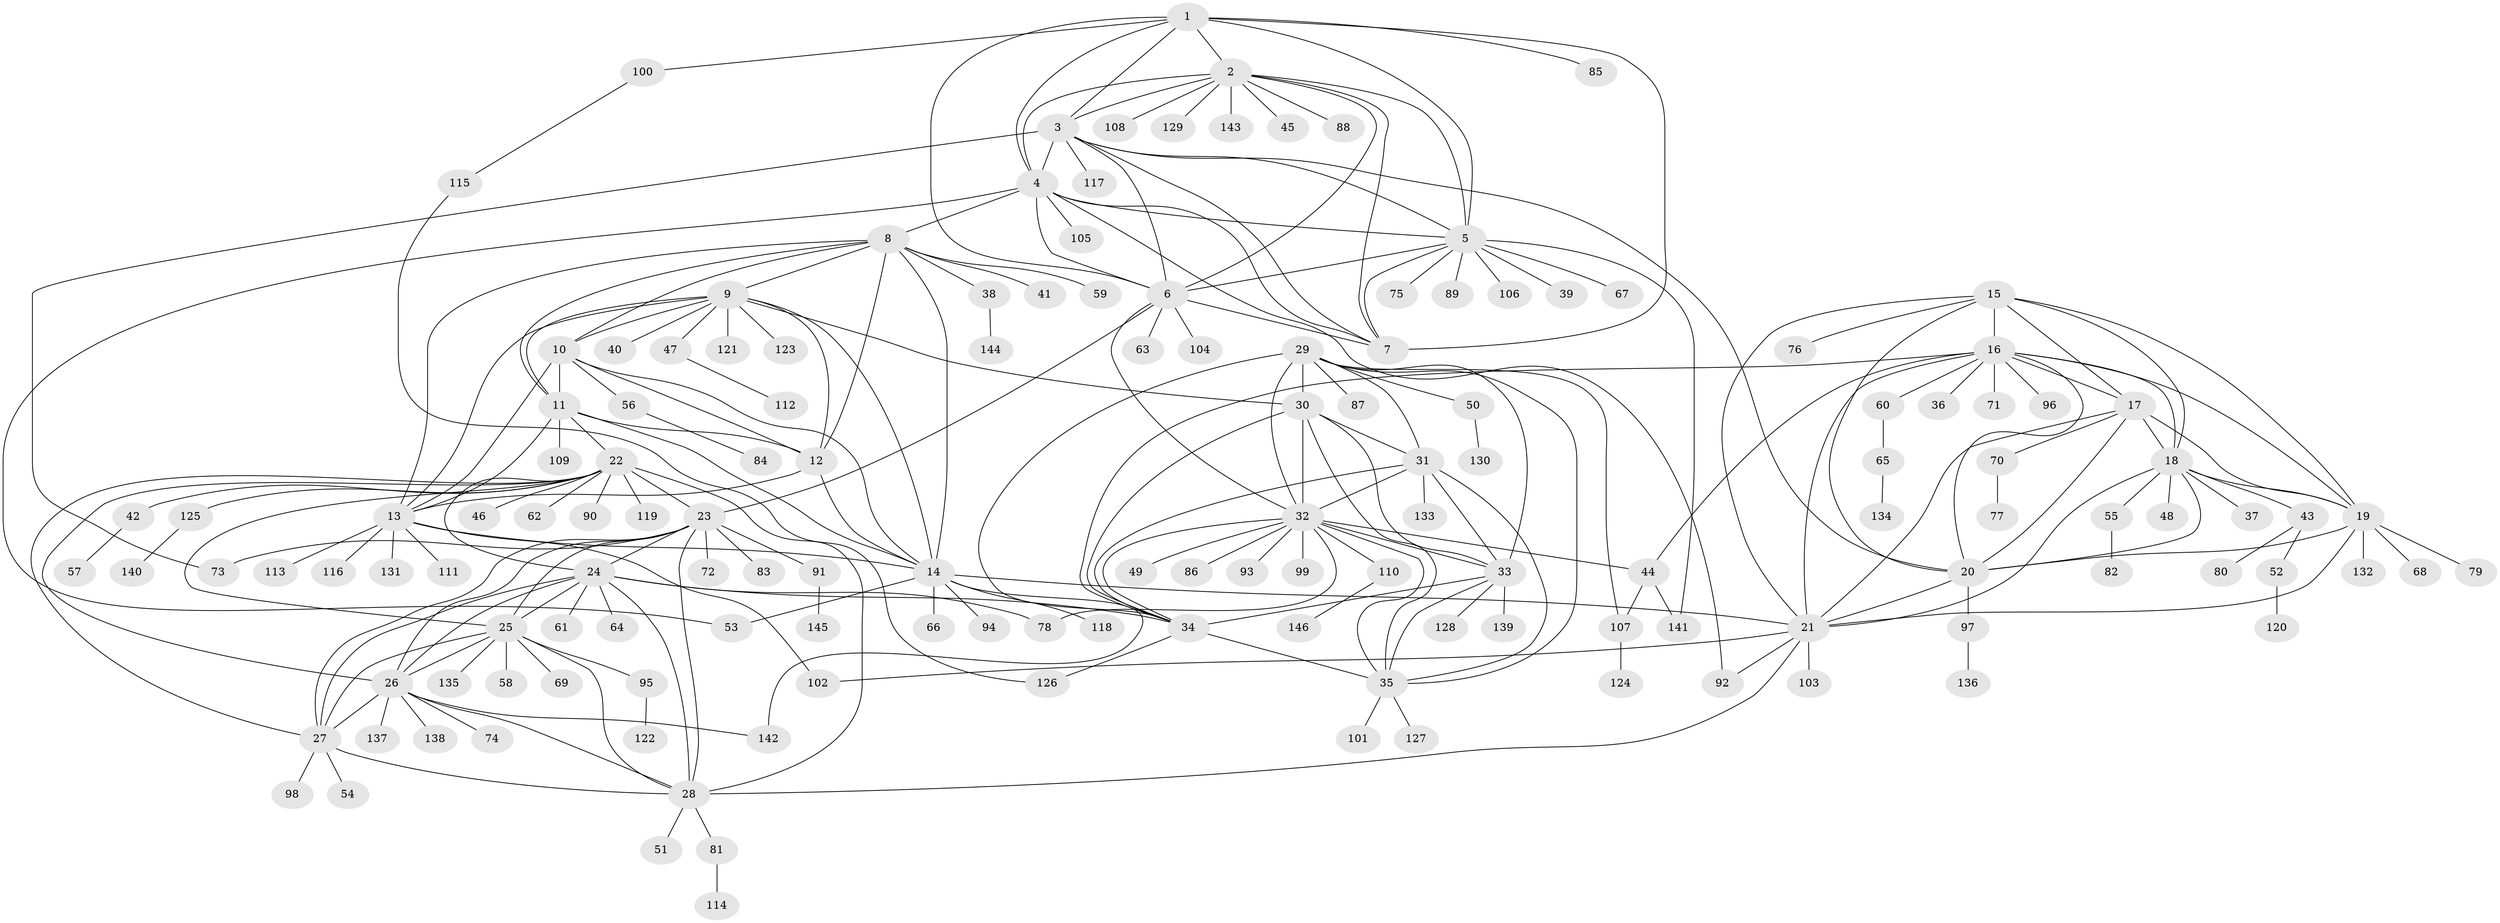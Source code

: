// Generated by graph-tools (version 1.1) at 2025/55/03/09/25 04:55:21]
// undirected, 146 vertices, 236 edges
graph export_dot {
graph [start="1"]
  node [color=gray90,style=filled];
  1;
  2;
  3;
  4;
  5;
  6;
  7;
  8;
  9;
  10;
  11;
  12;
  13;
  14;
  15;
  16;
  17;
  18;
  19;
  20;
  21;
  22;
  23;
  24;
  25;
  26;
  27;
  28;
  29;
  30;
  31;
  32;
  33;
  34;
  35;
  36;
  37;
  38;
  39;
  40;
  41;
  42;
  43;
  44;
  45;
  46;
  47;
  48;
  49;
  50;
  51;
  52;
  53;
  54;
  55;
  56;
  57;
  58;
  59;
  60;
  61;
  62;
  63;
  64;
  65;
  66;
  67;
  68;
  69;
  70;
  71;
  72;
  73;
  74;
  75;
  76;
  77;
  78;
  79;
  80;
  81;
  82;
  83;
  84;
  85;
  86;
  87;
  88;
  89;
  90;
  91;
  92;
  93;
  94;
  95;
  96;
  97;
  98;
  99;
  100;
  101;
  102;
  103;
  104;
  105;
  106;
  107;
  108;
  109;
  110;
  111;
  112;
  113;
  114;
  115;
  116;
  117;
  118;
  119;
  120;
  121;
  122;
  123;
  124;
  125;
  126;
  127;
  128;
  129;
  130;
  131;
  132;
  133;
  134;
  135;
  136;
  137;
  138;
  139;
  140;
  141;
  142;
  143;
  144;
  145;
  146;
  1 -- 2;
  1 -- 3;
  1 -- 4;
  1 -- 5;
  1 -- 6;
  1 -- 7;
  1 -- 85;
  1 -- 100;
  2 -- 3;
  2 -- 4;
  2 -- 5;
  2 -- 6;
  2 -- 7;
  2 -- 45;
  2 -- 88;
  2 -- 108;
  2 -- 129;
  2 -- 143;
  3 -- 4;
  3 -- 5;
  3 -- 6;
  3 -- 7;
  3 -- 20;
  3 -- 73;
  3 -- 117;
  4 -- 5;
  4 -- 6;
  4 -- 7;
  4 -- 8;
  4 -- 53;
  4 -- 92;
  4 -- 105;
  5 -- 6;
  5 -- 7;
  5 -- 39;
  5 -- 67;
  5 -- 75;
  5 -- 89;
  5 -- 106;
  5 -- 141;
  6 -- 7;
  6 -- 23;
  6 -- 32;
  6 -- 63;
  6 -- 104;
  8 -- 9;
  8 -- 10;
  8 -- 11;
  8 -- 12;
  8 -- 13;
  8 -- 14;
  8 -- 38;
  8 -- 41;
  8 -- 59;
  9 -- 10;
  9 -- 11;
  9 -- 12;
  9 -- 13;
  9 -- 14;
  9 -- 30;
  9 -- 40;
  9 -- 47;
  9 -- 121;
  9 -- 123;
  10 -- 11;
  10 -- 12;
  10 -- 13;
  10 -- 14;
  10 -- 56;
  11 -- 12;
  11 -- 13;
  11 -- 14;
  11 -- 22;
  11 -- 109;
  12 -- 13;
  12 -- 14;
  13 -- 14;
  13 -- 102;
  13 -- 111;
  13 -- 113;
  13 -- 116;
  13 -- 131;
  14 -- 21;
  14 -- 53;
  14 -- 66;
  14 -- 94;
  14 -- 118;
  14 -- 142;
  15 -- 16;
  15 -- 17;
  15 -- 18;
  15 -- 19;
  15 -- 20;
  15 -- 21;
  15 -- 76;
  16 -- 17;
  16 -- 18;
  16 -- 19;
  16 -- 20;
  16 -- 21;
  16 -- 34;
  16 -- 36;
  16 -- 44;
  16 -- 60;
  16 -- 71;
  16 -- 96;
  17 -- 18;
  17 -- 19;
  17 -- 20;
  17 -- 21;
  17 -- 70;
  18 -- 19;
  18 -- 20;
  18 -- 21;
  18 -- 37;
  18 -- 43;
  18 -- 48;
  18 -- 55;
  19 -- 20;
  19 -- 21;
  19 -- 68;
  19 -- 79;
  19 -- 132;
  20 -- 21;
  20 -- 97;
  21 -- 28;
  21 -- 92;
  21 -- 102;
  21 -- 103;
  22 -- 23;
  22 -- 24;
  22 -- 25;
  22 -- 26;
  22 -- 27;
  22 -- 28;
  22 -- 42;
  22 -- 46;
  22 -- 62;
  22 -- 90;
  22 -- 119;
  22 -- 125;
  23 -- 24;
  23 -- 25;
  23 -- 26;
  23 -- 27;
  23 -- 28;
  23 -- 72;
  23 -- 73;
  23 -- 83;
  23 -- 91;
  24 -- 25;
  24 -- 26;
  24 -- 27;
  24 -- 28;
  24 -- 34;
  24 -- 61;
  24 -- 64;
  24 -- 78;
  25 -- 26;
  25 -- 27;
  25 -- 28;
  25 -- 58;
  25 -- 69;
  25 -- 95;
  25 -- 135;
  26 -- 27;
  26 -- 28;
  26 -- 74;
  26 -- 137;
  26 -- 138;
  26 -- 142;
  27 -- 28;
  27 -- 54;
  27 -- 98;
  28 -- 51;
  28 -- 81;
  29 -- 30;
  29 -- 31;
  29 -- 32;
  29 -- 33;
  29 -- 34;
  29 -- 35;
  29 -- 50;
  29 -- 87;
  29 -- 107;
  30 -- 31;
  30 -- 32;
  30 -- 33;
  30 -- 34;
  30 -- 35;
  31 -- 32;
  31 -- 33;
  31 -- 34;
  31 -- 35;
  31 -- 133;
  32 -- 33;
  32 -- 34;
  32 -- 35;
  32 -- 44;
  32 -- 49;
  32 -- 78;
  32 -- 86;
  32 -- 93;
  32 -- 99;
  32 -- 110;
  33 -- 34;
  33 -- 35;
  33 -- 128;
  33 -- 139;
  34 -- 35;
  34 -- 126;
  35 -- 101;
  35 -- 127;
  38 -- 144;
  42 -- 57;
  43 -- 52;
  43 -- 80;
  44 -- 107;
  44 -- 141;
  47 -- 112;
  50 -- 130;
  52 -- 120;
  55 -- 82;
  56 -- 84;
  60 -- 65;
  65 -- 134;
  70 -- 77;
  81 -- 114;
  91 -- 145;
  95 -- 122;
  97 -- 136;
  100 -- 115;
  107 -- 124;
  110 -- 146;
  115 -- 126;
  125 -- 140;
}
